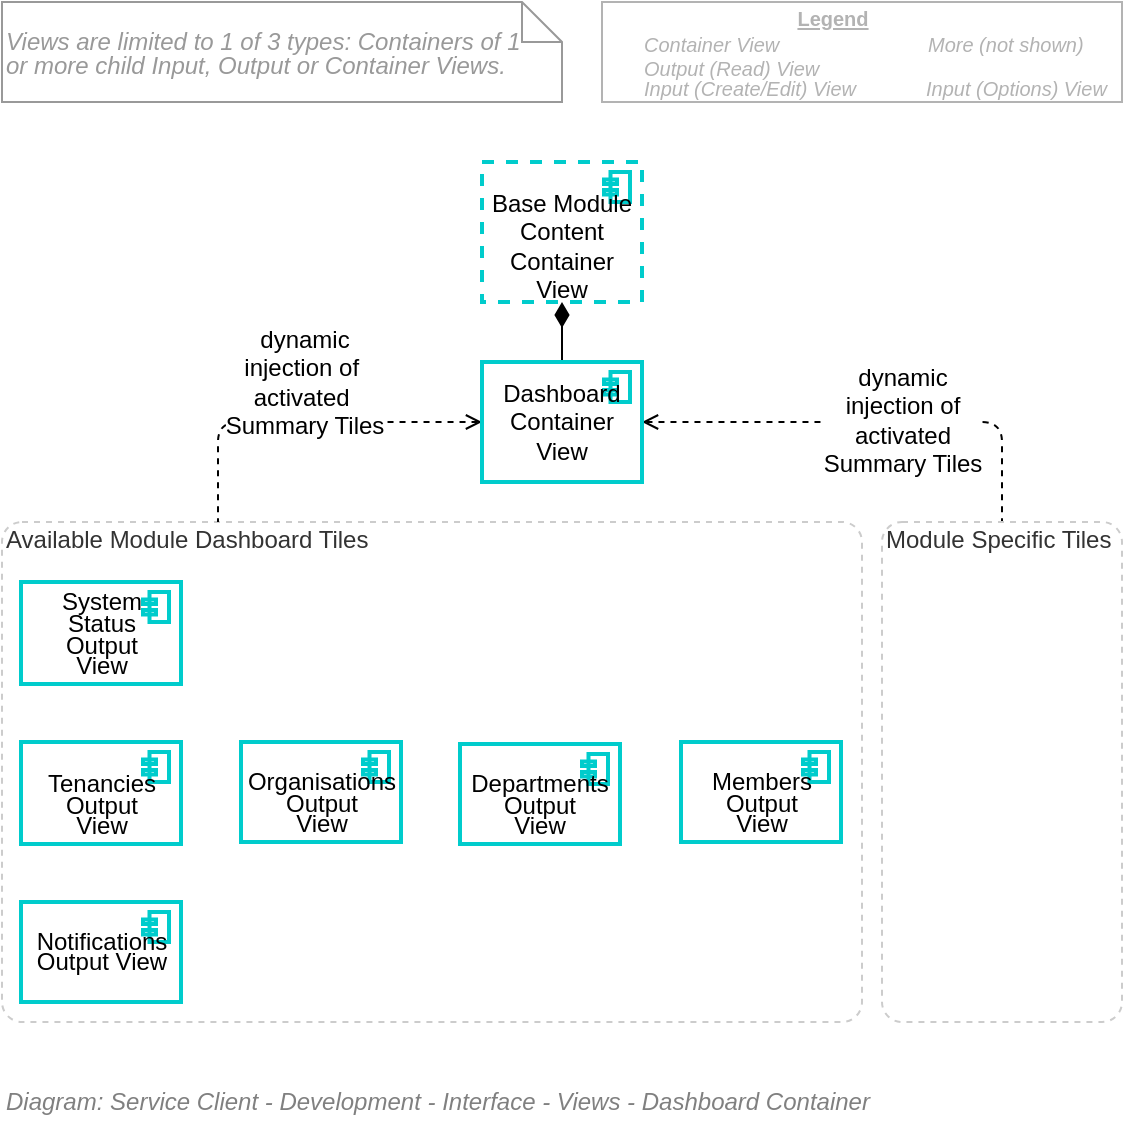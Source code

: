 <mxfile version="20.2.4" type="google"><diagram id="OtOXqfpRih5QUA0F2USX" name="Page-1"><mxGraphModel grid="1" page="1" gridSize="10" guides="1" tooltips="1" connect="1" arrows="1" fold="1" pageScale="1" pageWidth="827" pageHeight="1169" math="0" shadow="0"><root><mxCell id="0"/><mxCell id="1" parent="0"/><mxCell id="upqy9RpZXTrV2kQhVn0b-1" value="Available Module Dashboard Tiles" style="rounded=1;whiteSpace=wrap;html=1;shadow=0;glass=0;comic=0;strokeColor=#CCCCCC;fillColor=none;fontSize=12;align=left;fontColor=#333333;recursiveResize=0;container=1;collapsible=0;dashed=1;verticalAlign=top;spacing=2;spacingTop=-5;absoluteArcSize=1;" vertex="1" parent="1"><mxGeometry x="120" y="440" width="430" height="250" as="geometry"/></mxCell><mxCell id="upqy9RpZXTrV2kQhVn0b-2" value="&lt;p style=&quot;line-height: 80%&quot;&gt;&lt;span style=&quot;font-size: 12px ; line-height: 90%&quot;&gt;&lt;br&gt;Organisations Output &lt;br&gt;View&lt;/span&gt;&lt;/p&gt;" style="html=1;outlineConnect=0;whiteSpace=wrap;fillColor=none;strokeColor=#00CCCC;shape=mxgraph.archimate3.application;appType=comp;archiType=square;fontSize=12;verticalAlign=middle;container=1;collapsible=0;strokeWidth=2;" vertex="1" parent="upqy9RpZXTrV2kQhVn0b-1"><mxGeometry x="119.5" y="110" width="80" height="50" as="geometry"/></mxCell><mxCell id="upqy9RpZXTrV2kQhVn0b-3" value="" style="shape=image;html=1;verticalAlign=top;verticalLabelPosition=bottom;labelBackgroundColor=#ffffff;imageAspect=0;aspect=fixed;image=https://cdn1.iconfinder.com/data/icons/essential-pack-3/24/82.output-128.png;strokeColor=#00CCCC;strokeWidth=2;fillColor=none;fontSize=12;align=left;" vertex="1" parent="upqy9RpZXTrV2kQhVn0b-2"><mxGeometry width="20" height="20" as="geometry"/></mxCell><mxCell id="upqy9RpZXTrV2kQhVn0b-4" value="&lt;p style=&quot;line-height: 90%&quot;&gt;&lt;span style=&quot;font-size: 12px&quot;&gt;&lt;br&gt;Tenancies&lt;br&gt;Output &lt;br&gt;View&lt;br style=&quot;font-size: 12px&quot;&gt;&lt;/span&gt;&lt;/p&gt;" style="html=1;outlineConnect=0;whiteSpace=wrap;fillColor=none;strokeColor=#00CCCC;shape=mxgraph.archimate3.application;appType=comp;archiType=square;fontSize=12;verticalAlign=middle;container=1;collapsible=0;strokeWidth=2;" vertex="1" parent="upqy9RpZXTrV2kQhVn0b-1"><mxGeometry x="9.5" y="110" width="80" height="51" as="geometry"/></mxCell><mxCell id="upqy9RpZXTrV2kQhVn0b-5" value="" style="shape=image;html=1;verticalAlign=top;verticalLabelPosition=bottom;labelBackgroundColor=#ffffff;imageAspect=0;aspect=fixed;image=https://cdn1.iconfinder.com/data/icons/essential-pack-3/24/82.output-128.png;strokeColor=#00CCCC;strokeWidth=2;fillColor=none;fontSize=12;align=left;" vertex="1" parent="upqy9RpZXTrV2kQhVn0b-4"><mxGeometry width="20" height="20" as="geometry"/></mxCell><mxCell id="upqy9RpZXTrV2kQhVn0b-6" value="&lt;p style=&quot;line-height: 80%&quot;&gt;&lt;span style=&quot;font-size: 12px ; line-height: 90%&quot;&gt;&lt;br&gt;Departments&lt;br&gt;Output&lt;br&gt;View&lt;/span&gt;&lt;/p&gt;" style="html=1;outlineConnect=0;whiteSpace=wrap;fillColor=none;strokeColor=#00CCCC;shape=mxgraph.archimate3.application;appType=comp;archiType=square;fontSize=12;verticalAlign=middle;container=1;collapsible=0;strokeWidth=2;" vertex="1" parent="upqy9RpZXTrV2kQhVn0b-1"><mxGeometry x="229" y="111" width="80" height="50" as="geometry"/></mxCell><mxCell id="upqy9RpZXTrV2kQhVn0b-7" value="" style="shape=image;html=1;verticalAlign=top;verticalLabelPosition=bottom;labelBackgroundColor=#ffffff;imageAspect=0;aspect=fixed;image=https://cdn1.iconfinder.com/data/icons/essential-pack-3/24/82.output-128.png;strokeColor=#00CCCC;strokeWidth=2;fillColor=none;fontSize=12;align=left;" vertex="1" parent="upqy9RpZXTrV2kQhVn0b-6"><mxGeometry width="20" height="20" as="geometry"/></mxCell><mxCell id="upqy9RpZXTrV2kQhVn0b-8" value="&lt;p style=&quot;line-height: 80%&quot;&gt;&lt;span style=&quot;font-size: 12px ; line-height: 90%&quot;&gt;&lt;br&gt;Members&lt;br&gt;Output&lt;br&gt;View&lt;/span&gt;&lt;/p&gt;" style="html=1;outlineConnect=0;whiteSpace=wrap;fillColor=none;strokeColor=#00CCCC;shape=mxgraph.archimate3.application;appType=comp;archiType=square;fontSize=12;verticalAlign=middle;container=1;collapsible=0;strokeWidth=2;" vertex="1" parent="upqy9RpZXTrV2kQhVn0b-1"><mxGeometry x="339.5" y="110" width="80" height="50" as="geometry"/></mxCell><mxCell id="upqy9RpZXTrV2kQhVn0b-9" value="" style="shape=image;html=1;verticalAlign=top;verticalLabelPosition=bottom;labelBackgroundColor=#ffffff;imageAspect=0;aspect=fixed;image=https://cdn1.iconfinder.com/data/icons/essential-pack-3/24/82.output-128.png;strokeColor=#00CCCC;strokeWidth=2;fillColor=none;fontSize=12;align=left;" vertex="1" parent="upqy9RpZXTrV2kQhVn0b-8"><mxGeometry width="20" height="20" as="geometry"/></mxCell><mxCell id="upqy9RpZXTrV2kQhVn0b-10" value="&lt;p style=&quot;line-height: 80%&quot;&gt;Notifications&lt;br&gt;Output View&lt;/p&gt;" style="html=1;outlineConnect=0;whiteSpace=wrap;fillColor=none;strokeColor=#00CCCC;shape=mxgraph.archimate3.application;appType=comp;archiType=square;fontSize=12;verticalAlign=middle;container=1;collapsible=0;strokeWidth=2;" vertex="1" parent="upqy9RpZXTrV2kQhVn0b-1"><mxGeometry x="9.5" y="190" width="80" height="50" as="geometry"/></mxCell><mxCell id="upqy9RpZXTrV2kQhVn0b-11" value="" style="shape=image;html=1;verticalAlign=top;verticalLabelPosition=bottom;labelBackgroundColor=#ffffff;imageAspect=0;aspect=fixed;image=https://cdn1.iconfinder.com/data/icons/essential-pack-3/24/82.output-128.png;strokeColor=#00CCCC;strokeWidth=2;fillColor=none;fontSize=12;align=left;" vertex="1" parent="upqy9RpZXTrV2kQhVn0b-10"><mxGeometry width="20" height="20" as="geometry"/></mxCell><mxCell id="upqy9RpZXTrV2kQhVn0b-12" value="&lt;p style=&quot;line-height: 90%&quot;&gt;&lt;span style=&quot;font-size: 12px&quot;&gt;System&lt;br&gt;Status&lt;br&gt;Output &lt;br&gt;View&lt;br style=&quot;font-size: 12px&quot;&gt;&lt;/span&gt;&lt;/p&gt;" style="html=1;outlineConnect=0;whiteSpace=wrap;fillColor=none;strokeColor=#00CCCC;shape=mxgraph.archimate3.application;appType=comp;archiType=square;fontSize=12;verticalAlign=middle;container=1;collapsible=0;strokeWidth=2;" vertex="1" parent="upqy9RpZXTrV2kQhVn0b-1"><mxGeometry x="9.5" y="30" width="80" height="51" as="geometry"/></mxCell><mxCell id="upqy9RpZXTrV2kQhVn0b-13" value="" style="shape=image;html=1;verticalAlign=top;verticalLabelPosition=bottom;labelBackgroundColor=#ffffff;imageAspect=0;aspect=fixed;image=https://cdn1.iconfinder.com/data/icons/essential-pack-3/24/82.output-128.png;strokeColor=#00CCCC;strokeWidth=2;fillColor=none;fontSize=12;align=left;" vertex="1" parent="upqy9RpZXTrV2kQhVn0b-12"><mxGeometry width="20" height="20" as="geometry"/></mxCell><mxCell id="upqy9RpZXTrV2kQhVn0b-14" value="" style="html=1;endArrow=diamondThin;endFill=1;endSize=10;strokeColor=#000000;fontSize=10;entryX=0.5;entryY=1;entryDx=0;entryDy=0;entryPerimeter=0;exitX=0.5;exitY=0;exitDx=0;exitDy=0;exitPerimeter=0;" edge="1" parent="1" source="upqy9RpZXTrV2kQhVn0b-20" target="upqy9RpZXTrV2kQhVn0b-15"><mxGeometry width="160" relative="1" as="geometry"><mxPoint x="310" y="450" as="sourcePoint"/><mxPoint x="670" y="300" as="targetPoint"/></mxGeometry></mxCell><mxCell id="upqy9RpZXTrV2kQhVn0b-15" value="&lt;span style=&quot;font-size: 12px ; line-height: 90%&quot;&gt;&lt;br&gt;Base Module Content&lt;br&gt;Container View&lt;br style=&quot;font-size: 12px&quot;&gt;&lt;/span&gt;" style="html=1;outlineConnect=0;whiteSpace=wrap;fillColor=none;strokeColor=#00CCCC;shape=mxgraph.archimate3.application;appType=comp;archiType=square;fontSize=12;verticalAlign=middle;container=1;collapsible=0;strokeWidth=2;dashed=1;" vertex="1" parent="1"><mxGeometry x="360" y="260" width="80" height="70" as="geometry"/></mxCell><mxCell id="upqy9RpZXTrV2kQhVn0b-16" value="" style="shape=image;html=1;verticalAlign=top;verticalLabelPosition=bottom;labelBackgroundColor=#ffffff;imageAspect=0;aspect=fixed;image=https://cdn1.iconfinder.com/data/icons/material-core/18/check-box-outline-blank-128.png;strokeColor=#00CCCC;strokeWidth=2;fillColor=none;fontSize=12;align=left;" vertex="1" parent="upqy9RpZXTrV2kQhVn0b-15"><mxGeometry width="20" height="20" as="geometry"/></mxCell><mxCell id="upqy9RpZXTrV2kQhVn0b-17" value="dynamic&lt;br&gt;injection of&amp;nbsp;&lt;br&gt;activated&amp;nbsp;&lt;br&gt;Summary Tiles" style="edgeStyle=elbowEdgeStyle;rounded=1;orthogonalLoop=1;jettySize=auto;html=1;entryX=0.25;entryY=0;entryDx=0;entryDy=0;dashed=1;endArrow=none;endFill=0;fontSize=12;startArrow=open;startFill=0;" edge="1" parent="1" source="upqy9RpZXTrV2kQhVn0b-20" target="upqy9RpZXTrV2kQhVn0b-1"><mxGeometry x="0.089" y="-10" relative="1" as="geometry"><Array as="points"><mxPoint x="228" y="450"/></Array><mxPoint x="10" y="-10" as="offset"/></mxGeometry></mxCell><mxCell id="upqy9RpZXTrV2kQhVn0b-18" style="edgeStyle=orthogonalEdgeStyle;rounded=1;orthogonalLoop=1;jettySize=auto;html=1;entryX=0.5;entryY=0;entryDx=0;entryDy=0;dashed=1;startArrow=open;startFill=0;endArrow=none;endFill=0;fontSize=12;" edge="1" parent="1" source="upqy9RpZXTrV2kQhVn0b-20" target="upqy9RpZXTrV2kQhVn0b-22"><mxGeometry relative="1" as="geometry"/></mxCell><mxCell id="upqy9RpZXTrV2kQhVn0b-19" value="dynamic &lt;br&gt;injection of &lt;br&gt;activated &lt;br&gt;Summary Tiles" style="text;html=1;align=center;verticalAlign=middle;resizable=0;points=[];labelBackgroundColor=#ffffff;fontSize=12;" connectable="0" vertex="1" parent="upqy9RpZXTrV2kQhVn0b-18"><mxGeometry x="0.124" y="1" relative="1" as="geometry"><mxPoint as="offset"/></mxGeometry></mxCell><mxCell id="upqy9RpZXTrV2kQhVn0b-20" value="&lt;span style=&quot;font-size: 12px ; line-height: 90%&quot;&gt;Dashboard Container&lt;br&gt;View&lt;br style=&quot;font-size: 12px&quot;&gt;&lt;/span&gt;" style="html=1;outlineConnect=0;whiteSpace=wrap;fillColor=none;strokeColor=#00CCCC;shape=mxgraph.archimate3.application;appType=comp;archiType=square;fontSize=12;verticalAlign=middle;container=1;collapsible=0;strokeWidth=2;" vertex="1" parent="1"><mxGeometry x="360" y="360" width="80" height="60" as="geometry"/></mxCell><mxCell id="upqy9RpZXTrV2kQhVn0b-21" value="" style="shape=image;html=1;verticalAlign=top;verticalLabelPosition=bottom;labelBackgroundColor=#ffffff;imageAspect=0;aspect=fixed;image=https://cdn1.iconfinder.com/data/icons/material-core/18/check-box-outline-blank-128.png;strokeColor=#00CCCC;strokeWidth=2;fillColor=none;fontSize=12;align=left;" vertex="1" parent="upqy9RpZXTrV2kQhVn0b-20"><mxGeometry width="20" height="20" as="geometry"/></mxCell><mxCell id="upqy9RpZXTrV2kQhVn0b-22" value="Module Specific Tiles" style="rounded=1;whiteSpace=wrap;html=1;shadow=0;glass=0;comic=0;strokeColor=#CCCCCC;fillColor=none;fontSize=12;align=left;fontColor=#333333;recursiveResize=0;container=1;collapsible=0;dashed=1;verticalAlign=top;spacing=2;spacingTop=-5;absoluteArcSize=1;" vertex="1" parent="1"><mxGeometry x="560" y="440" width="120" height="250" as="geometry"/></mxCell><mxCell id="upqy9RpZXTrV2kQhVn0b-23" value="" style="shape=image;html=1;verticalAlign=top;verticalLabelPosition=bottom;labelBackgroundColor=#ffffff;imageAspect=0;aspect=fixed;image=https://cdn2.iconfinder.com/data/icons/font-awesome/1792/ellipsis-h-128.png;strokeColor=#000000;strokeWidth=2;fillColor=#D4E1F5;fontSize=12;fontColor=#000000;opacity=80;align=left;" vertex="1" parent="1"><mxGeometry x="571.667" y="207" width="10.0" height="10.0" as="geometry"/></mxCell><mxCell id="upqy9RpZXTrV2kQhVn0b-24" value="" style="shape=image;html=1;verticalAlign=top;verticalLabelPosition=bottom;labelBackgroundColor=#ffffff;imageAspect=0;aspect=fixed;image=https://cdn2.iconfinder.com/data/icons/font-awesome/1792/ellipsis-h-128.png;strokeColor=#000000;strokeWidth=2;fillColor=#D4E1F5;fontSize=12;fontColor=#000000;opacity=80;align=left;" vertex="1" parent="1"><mxGeometry x="571.667" y="207" width="10.0" height="10.0" as="geometry"/></mxCell><mxCell id="upqy9RpZXTrV2kQhVn0b-25" value="" style="shape=image;html=1;verticalAlign=top;verticalLabelPosition=bottom;labelBackgroundColor=#ffffff;imageAspect=0;aspect=fixed;image=https://cdn2.iconfinder.com/data/icons/font-awesome/1792/ellipsis-h-128.png;strokeColor=#000000;strokeWidth=2;fillColor=#D4E1F5;fontSize=12;fontColor=#000000;opacity=80;align=left;" vertex="1" parent="1"><mxGeometry x="581.667" y="217" width="10.0" height="10.0" as="geometry"/></mxCell><mxCell id="upqy9RpZXTrV2kQhVn0b-26" value="" style="rounded=0;whiteSpace=wrap;html=1;fontSize=10;align=left;container=1;collapsible=0;fontColor=#B3B3B3;strokeColor=#B3B3B3;" vertex="1" parent="1"><mxGeometry x="420" y="180" width="260" height="50" as="geometry"/></mxCell><mxCell id="upqy9RpZXTrV2kQhVn0b-27" value="Container View" style="text;html=1;strokeColor=none;fillColor=none;align=left;verticalAlign=middle;whiteSpace=wrap;rounded=0;fontSize=10;fontStyle=2;fontColor=#B3B3B3;" vertex="1" parent="upqy9RpZXTrV2kQhVn0b-26"><mxGeometry x="18.811" y="16.667" width="111.189" height="8.333" as="geometry"/></mxCell><mxCell id="upqy9RpZXTrV2kQhVn0b-28" value="Output (Read) View" style="text;html=1;strokeColor=none;fillColor=none;align=left;verticalAlign=middle;whiteSpace=wrap;rounded=0;fontSize=10;fontStyle=2;fontColor=#B3B3B3;" vertex="1" parent="upqy9RpZXTrV2kQhVn0b-26"><mxGeometry x="18.806" y="30.0" width="111.194" height="6.33" as="geometry"/></mxCell><mxCell id="upqy9RpZXTrV2kQhVn0b-29" value="Input (Create/Edit) View" style="text;html=1;strokeColor=none;fillColor=none;align=left;verticalAlign=middle;whiteSpace=wrap;rounded=0;fontSize=10;fontStyle=2;fontColor=#B3B3B3;" vertex="1" parent="upqy9RpZXTrV2kQhVn0b-26"><mxGeometry x="18.811" y="39.333" width="111.189" height="8.333" as="geometry"/></mxCell><mxCell id="upqy9RpZXTrV2kQhVn0b-30" value="Legend" style="text;html=1;strokeColor=none;fillColor=none;align=center;verticalAlign=middle;whiteSpace=wrap;rounded=0;fontSize=10;fontStyle=5;fontColor=#B3B3B3;" vertex="1" parent="upqy9RpZXTrV2kQhVn0b-26"><mxGeometry x="28.805" width="172.828" height="16.667" as="geometry"/></mxCell><mxCell id="upqy9RpZXTrV2kQhVn0b-31" value="" style="shape=image;html=1;verticalAlign=top;verticalLabelPosition=bottom;labelBackgroundColor=#ffffff;imageAspect=0;aspect=fixed;image=https://cdn1.iconfinder.com/data/icons/material-core/18/check-box-outline-blank-128.png;strokeColor=#00CCCC;strokeWidth=2;fillColor=none;fontSize=12;align=left;" vertex="1" parent="upqy9RpZXTrV2kQhVn0b-26"><mxGeometry x="3.498" y="15.83" width="10.0" height="10.0" as="geometry"/></mxCell><mxCell id="upqy9RpZXTrV2kQhVn0b-32" value="" style="shape=image;html=1;verticalAlign=top;verticalLabelPosition=bottom;labelBackgroundColor=#ffffff;imageAspect=0;aspect=fixed;image=https://cdn3.iconfinder.com/data/icons/arrow-and-interface-4/28/input-2-128.png;strokeColor=#00CCCC;strokeWidth=2;fillColor=none;fontSize=12;align=left;" vertex="1" parent="upqy9RpZXTrV2kQhVn0b-26"><mxGeometry x="3.498" y="39.33" width="10.0" height="10.0" as="geometry"/></mxCell><mxCell id="upqy9RpZXTrV2kQhVn0b-33" value="" style="shape=image;html=1;verticalAlign=top;verticalLabelPosition=bottom;labelBackgroundColor=#ffffff;imageAspect=0;aspect=fixed;image=https://cdn1.iconfinder.com/data/icons/essential-pack-3/24/82.output-128.png;strokeColor=#00CCCC;strokeWidth=2;fillColor=none;fontSize=12;align=left;" vertex="1" parent="upqy9RpZXTrV2kQhVn0b-26"><mxGeometry x="3.498" y="28.17" width="10.0" height="10.0" as="geometry"/></mxCell><mxCell id="upqy9RpZXTrV2kQhVn0b-34" value="More (not shown)" style="text;html=1;strokeColor=none;fillColor=none;align=left;verticalAlign=middle;whiteSpace=wrap;rounded=0;fontSize=10;fontStyle=2;fontColor=#B3B3B3;" vertex="1" parent="upqy9RpZXTrV2kQhVn0b-26"><mxGeometry x="161.481" y="18.0" width="98.519" height="6.67" as="geometry"/></mxCell><mxCell id="upqy9RpZXTrV2kQhVn0b-35" value="" style="shape=image;html=1;verticalAlign=top;verticalLabelPosition=bottom;labelBackgroundColor=none;imageAspect=0;aspect=fixed;image=https://cdn4.iconfinder.com/data/icons/free-ui/64/v-35-128.png;strokeColor=#000000;strokeWidth=3;fillColor=#99FFFF;fontSize=12;fontColor=#000000;align=left;" vertex="1" parent="upqy9RpZXTrV2kQhVn0b-26"><mxGeometry x="141.667" y="38.0" width="10.0" height="10.0" as="geometry"/></mxCell><mxCell id="upqy9RpZXTrV2kQhVn0b-36" value="Input (Options) View" style="text;html=1;strokeColor=none;fillColor=none;align=left;verticalAlign=middle;whiteSpace=wrap;rounded=0;fontSize=10;fontStyle=2;fontColor=#B3B3B3;" vertex="1" parent="upqy9RpZXTrV2kQhVn0b-26"><mxGeometry x="160.003" y="40.0" width="98.519" height="6.67" as="geometry"/></mxCell><mxCell id="upqy9RpZXTrV2kQhVn0b-37" value="" style="shape=image;html=1;verticalAlign=top;verticalLabelPosition=bottom;labelBackgroundColor=#ffffff;imageAspect=0;aspect=fixed;image=https://cdn2.iconfinder.com/data/icons/font-awesome/1792/ellipsis-h-128.png;strokeColor=#000000;strokeWidth=2;fillColor=#D4E1F5;fontSize=12;fontColor=#000000;opacity=80;align=left;" vertex="1" parent="upqy9RpZXTrV2kQhVn0b-26"><mxGeometry x="141.667" y="18" width="10.0" height="10.0" as="geometry"/></mxCell><mxCell id="upqy9RpZXTrV2kQhVn0b-38" value="" style="group;spacingRight=21;" connectable="0" vertex="1" parent="1"><mxGeometry x="120" y="180" width="560" height="50" as="geometry"/></mxCell><UserObject label="&lt;p style=&quot;line-height: 100%&quot;&gt;Views are limited to 1 of 3 types: Containers of 1 or more child Input, Output or Container Views.&lt;/p&gt;" link="https://drive.google.com/file/d/1oMV0IeGAAscQwm4mQmpwyKH3BHNU0Zv-/view?usp=sharing" id="upqy9RpZXTrV2kQhVn0b-39"><mxCell style="shape=note;size=20;whiteSpace=wrap;html=1;strokeWidth=1;fillColor=none;fontSize=12;align=left;fontStyle=2;strokeColor=#999999;fontColor=#999999;spacingRight=8;verticalAlign=middle;" vertex="1" parent="upqy9RpZXTrV2kQhVn0b-38"><mxGeometry width="280" height="50" as="geometry"/></mxCell></UserObject><mxCell id="upqy9RpZXTrV2kQhVn0b-40" value="&lt;font style=&quot;font-size: 12px&quot;&gt;Diagram: Service Client - Development - Interface - Views - Dashboard Container&lt;/font&gt;" style="text;strokeColor=none;fillColor=none;html=1;fontSize=12;fontStyle=2;verticalAlign=middle;align=left;shadow=0;glass=0;comic=0;opacity=30;fontColor=#808080;" vertex="1" parent="1"><mxGeometry x="120" y="720" width="520" height="20" as="geometry"/></mxCell></root></mxGraphModel></diagram></mxfile>